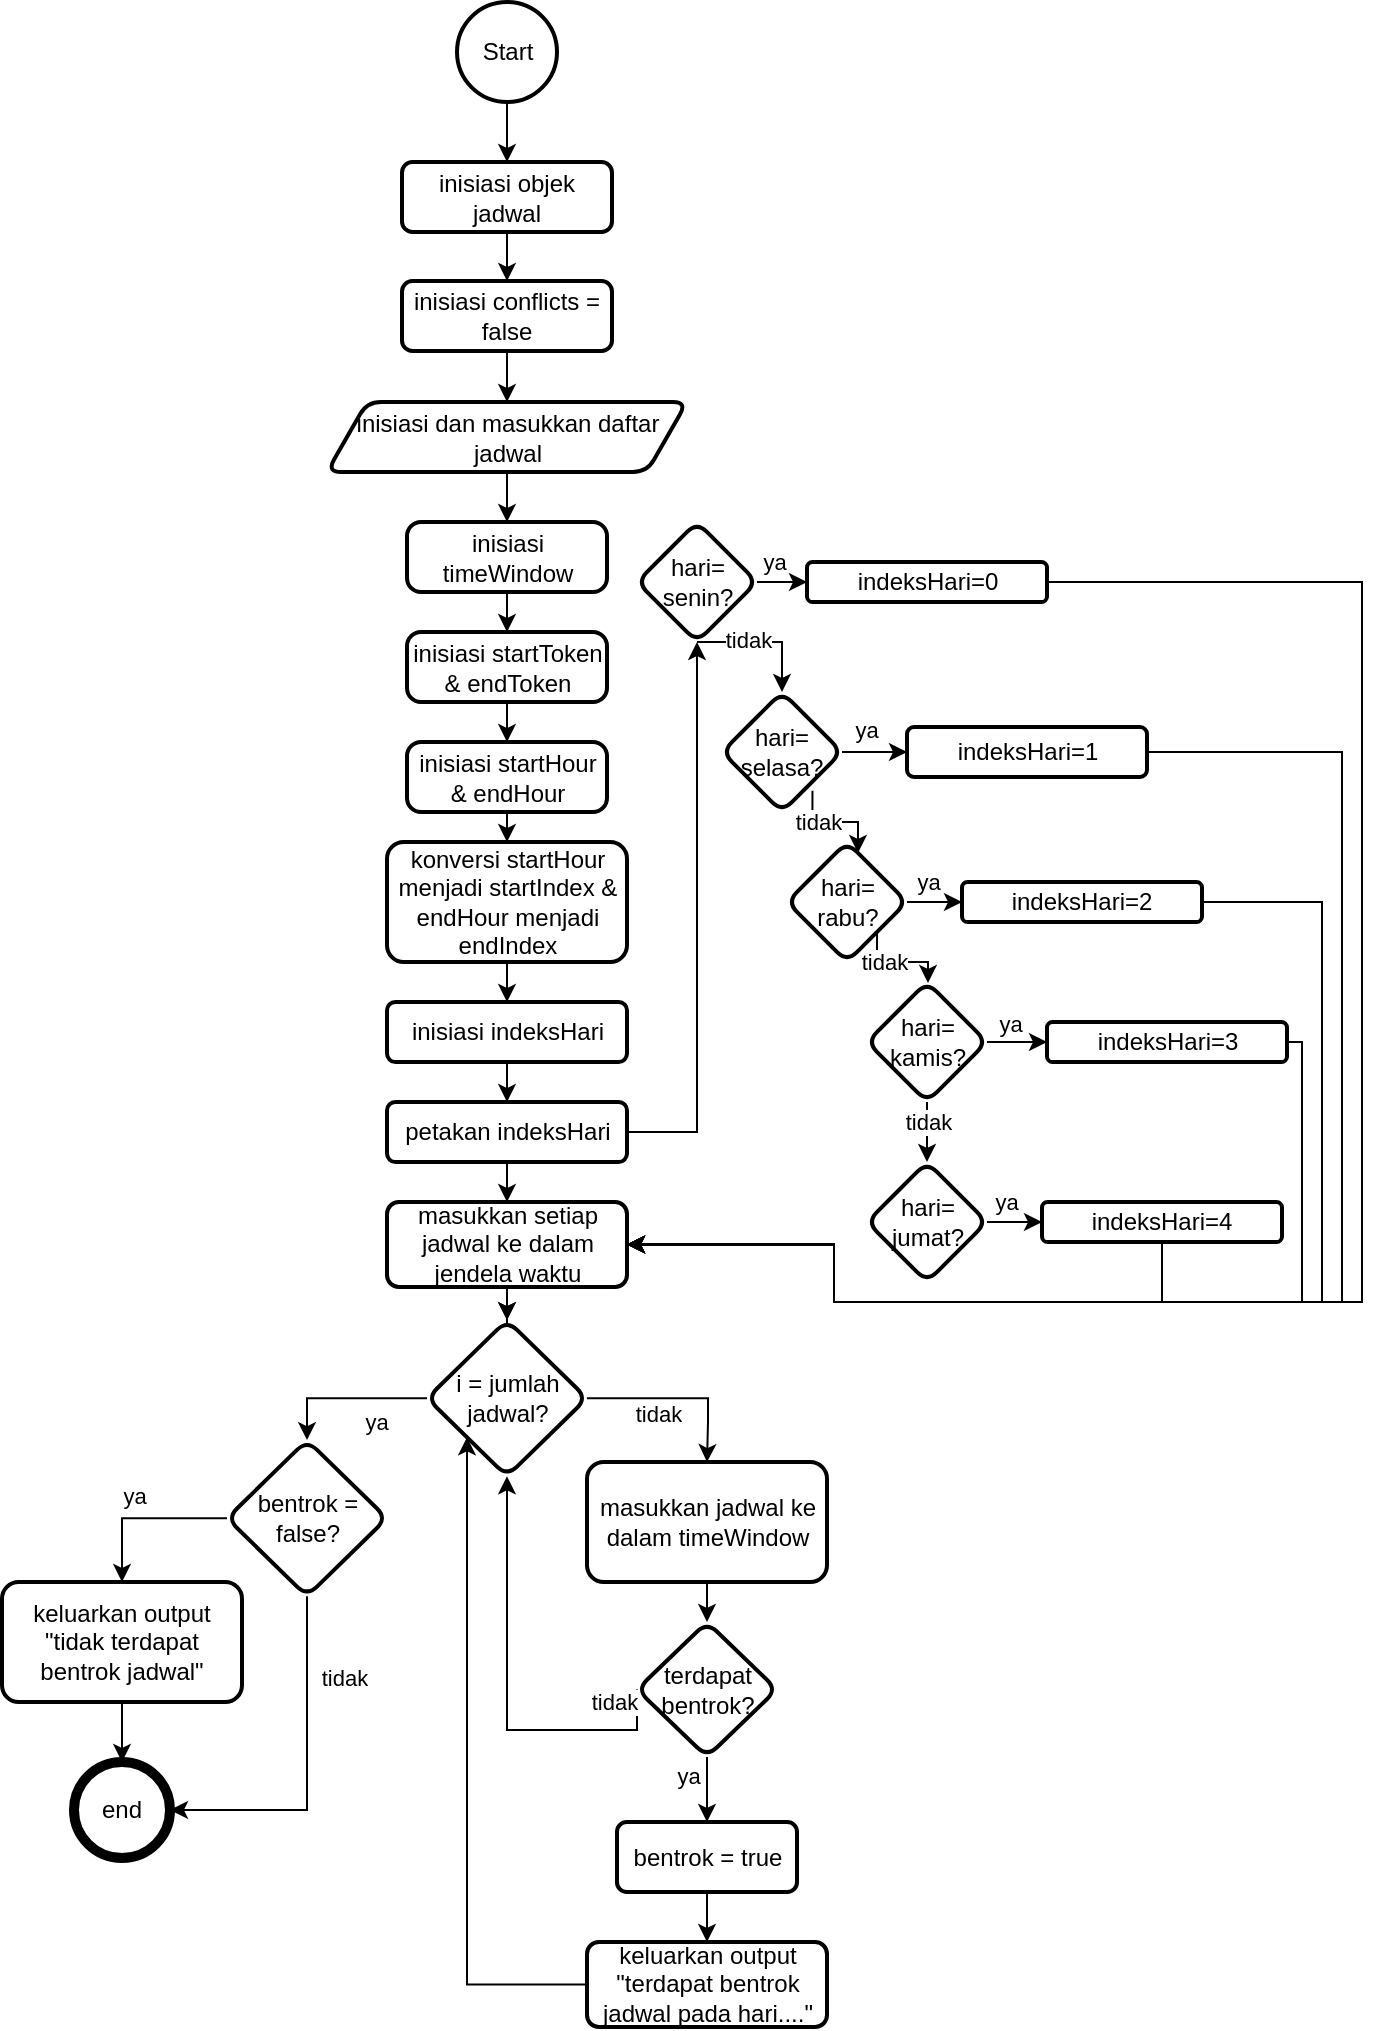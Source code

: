 <mxfile version="22.1.7" type="device">
  <diagram name="Page-1" id="ORiJ4p2Y7OBrZnJ2vjlo">
    <mxGraphModel dx="2762" dy="2129" grid="1" gridSize="10" guides="1" tooltips="1" connect="1" arrows="1" fold="1" page="1" pageScale="1" pageWidth="850" pageHeight="1100" math="0" shadow="0">
      <root>
        <mxCell id="0" />
        <mxCell id="1" parent="0" />
        <mxCell id="JpGX_lxm5MSLCuz8X1eI-36" value="" style="edgeStyle=orthogonalEdgeStyle;rounded=0;orthogonalLoop=1;jettySize=auto;html=1;" edge="1" parent="1" source="JpGX_lxm5MSLCuz8X1eI-2" target="JpGX_lxm5MSLCuz8X1eI-35">
          <mxGeometry relative="1" as="geometry" />
        </mxCell>
        <mxCell id="JpGX_lxm5MSLCuz8X1eI-2" value="Start" style="strokeWidth=2;html=1;shape=mxgraph.flowchart.start_2;whiteSpace=wrap;" vertex="1" parent="1">
          <mxGeometry x="67.5" y="-240" width="50" height="50" as="geometry" />
        </mxCell>
        <mxCell id="JpGX_lxm5MSLCuz8X1eI-39" value="" style="edgeStyle=orthogonalEdgeStyle;rounded=0;orthogonalLoop=1;jettySize=auto;html=1;" edge="1" parent="1" source="JpGX_lxm5MSLCuz8X1eI-4" target="JpGX_lxm5MSLCuz8X1eI-38">
          <mxGeometry relative="1" as="geometry" />
        </mxCell>
        <mxCell id="JpGX_lxm5MSLCuz8X1eI-4" value="inisiasi timeWindow" style="rounded=1;whiteSpace=wrap;html=1;absoluteArcSize=1;arcSize=14;strokeWidth=2;" vertex="1" parent="1">
          <mxGeometry x="42.5" y="20" width="100" height="35" as="geometry" />
        </mxCell>
        <mxCell id="JpGX_lxm5MSLCuz8X1eI-42" value="" style="edgeStyle=orthogonalEdgeStyle;rounded=0;orthogonalLoop=1;jettySize=auto;html=1;entryX=0.5;entryY=0;entryDx=0;entryDy=0;" edge="1" parent="1" source="JpGX_lxm5MSLCuz8X1eI-6" target="JpGX_lxm5MSLCuz8X1eI-4">
          <mxGeometry relative="1" as="geometry" />
        </mxCell>
        <mxCell id="JpGX_lxm5MSLCuz8X1eI-6" value="inisiasi dan masukkan daftar jadwal" style="shape=parallelogram;perimeter=parallelogramPerimeter;whiteSpace=wrap;html=1;fixedSize=1;rounded=1;arcSize=14;strokeWidth=2;" vertex="1" parent="1">
          <mxGeometry x="2.5" y="-40" width="180" height="35" as="geometry" />
        </mxCell>
        <mxCell id="JpGX_lxm5MSLCuz8X1eI-7" value="" style="edgeStyle=orthogonalEdgeStyle;rounded=0;orthogonalLoop=1;jettySize=auto;html=1;" edge="1" parent="1" source="JpGX_lxm5MSLCuz8X1eI-8" target="JpGX_lxm5MSLCuz8X1eI-13">
          <mxGeometry relative="1" as="geometry" />
        </mxCell>
        <mxCell id="JpGX_lxm5MSLCuz8X1eI-47" value="" style="edgeStyle=orthogonalEdgeStyle;rounded=0;orthogonalLoop=1;jettySize=auto;html=1;" edge="1" parent="1" source="JpGX_lxm5MSLCuz8X1eI-8" target="JpGX_lxm5MSLCuz8X1eI-13">
          <mxGeometry relative="1" as="geometry" />
        </mxCell>
        <mxCell id="JpGX_lxm5MSLCuz8X1eI-8" value="masukkan setiap jadwal ke dalam jendela waktu" style="whiteSpace=wrap;html=1;rounded=1;arcSize=14;strokeWidth=2;" vertex="1" parent="1">
          <mxGeometry x="32.5" y="360" width="120" height="42.5" as="geometry" />
        </mxCell>
        <mxCell id="JpGX_lxm5MSLCuz8X1eI-9" value="" style="edgeStyle=orthogonalEdgeStyle;rounded=0;orthogonalLoop=1;jettySize=auto;html=1;entryX=0.5;entryY=0;entryDx=0;entryDy=0;" edge="1" parent="1" source="JpGX_lxm5MSLCuz8X1eI-13" target="JpGX_lxm5MSLCuz8X1eI-15">
          <mxGeometry relative="1" as="geometry">
            <Array as="points">
              <mxPoint x="193" y="458" />
              <mxPoint x="193" y="470" />
            </Array>
          </mxGeometry>
        </mxCell>
        <mxCell id="JpGX_lxm5MSLCuz8X1eI-10" value="tidak" style="edgeLabel;html=1;align=center;verticalAlign=middle;resizable=0;points=[];" vertex="1" connectable="0" parent="JpGX_lxm5MSLCuz8X1eI-9">
          <mxGeometry x="-0.279" y="1" relative="1" as="geometry">
            <mxPoint x="2" y="9" as="offset" />
          </mxGeometry>
        </mxCell>
        <mxCell id="JpGX_lxm5MSLCuz8X1eI-11" value="" style="edgeStyle=orthogonalEdgeStyle;rounded=0;orthogonalLoop=1;jettySize=auto;html=1;entryX=0.5;entryY=0;entryDx=0;entryDy=0;" edge="1" parent="1" source="JpGX_lxm5MSLCuz8X1eI-13" target="JpGX_lxm5MSLCuz8X1eI-31">
          <mxGeometry relative="1" as="geometry" />
        </mxCell>
        <mxCell id="JpGX_lxm5MSLCuz8X1eI-12" value="ya" style="edgeLabel;html=1;align=center;verticalAlign=middle;resizable=0;points=[];" vertex="1" connectable="0" parent="JpGX_lxm5MSLCuz8X1eI-11">
          <mxGeometry x="-0.422" y="4" relative="1" as="geometry">
            <mxPoint x="-2" y="8" as="offset" />
          </mxGeometry>
        </mxCell>
        <mxCell id="JpGX_lxm5MSLCuz8X1eI-13" value="i = jumlah&lt;br&gt;jadwal?" style="rhombus;whiteSpace=wrap;html=1;rounded=1;arcSize=14;strokeWidth=2;" vertex="1" parent="1">
          <mxGeometry x="52.5" y="419.06" width="80" height="78.12" as="geometry" />
        </mxCell>
        <mxCell id="JpGX_lxm5MSLCuz8X1eI-14" style="edgeStyle=orthogonalEdgeStyle;rounded=0;orthogonalLoop=1;jettySize=auto;html=1;exitX=0.5;exitY=1;exitDx=0;exitDy=0;entryX=0.5;entryY=0;entryDx=0;entryDy=0;" edge="1" parent="1" source="JpGX_lxm5MSLCuz8X1eI-15" target="JpGX_lxm5MSLCuz8X1eI-22">
          <mxGeometry relative="1" as="geometry" />
        </mxCell>
        <mxCell id="JpGX_lxm5MSLCuz8X1eI-15" value="masukkan jadwal ke&lt;br&gt;dalam timeWindow" style="whiteSpace=wrap;html=1;rounded=1;arcSize=14;strokeWidth=2;" vertex="1" parent="1">
          <mxGeometry x="132.5" y="490.005" width="120" height="60" as="geometry" />
        </mxCell>
        <mxCell id="JpGX_lxm5MSLCuz8X1eI-44" value="" style="edgeStyle=orthogonalEdgeStyle;rounded=0;orthogonalLoop=1;jettySize=auto;html=1;" edge="1" parent="1" source="JpGX_lxm5MSLCuz8X1eI-17" target="JpGX_lxm5MSLCuz8X1eI-6">
          <mxGeometry relative="1" as="geometry" />
        </mxCell>
        <mxCell id="JpGX_lxm5MSLCuz8X1eI-17" value="inisiasi conflicts = false" style="rounded=1;whiteSpace=wrap;html=1;strokeWidth=2;" vertex="1" parent="1">
          <mxGeometry x="40" y="-100.5" width="105" height="35" as="geometry" />
        </mxCell>
        <mxCell id="JpGX_lxm5MSLCuz8X1eI-18" value="" style="edgeStyle=orthogonalEdgeStyle;rounded=0;orthogonalLoop=1;jettySize=auto;html=1;" edge="1" parent="1" source="JpGX_lxm5MSLCuz8X1eI-22" target="JpGX_lxm5MSLCuz8X1eI-24">
          <mxGeometry relative="1" as="geometry" />
        </mxCell>
        <mxCell id="JpGX_lxm5MSLCuz8X1eI-19" value="ya" style="edgeLabel;html=1;align=center;verticalAlign=middle;resizable=0;points=[];" vertex="1" connectable="0" parent="JpGX_lxm5MSLCuz8X1eI-18">
          <mxGeometry x="-0.149" y="-1" relative="1" as="geometry">
            <mxPoint x="-11" y="-11" as="offset" />
          </mxGeometry>
        </mxCell>
        <mxCell id="JpGX_lxm5MSLCuz8X1eI-20" style="edgeStyle=orthogonalEdgeStyle;rounded=0;orthogonalLoop=1;jettySize=auto;html=1;exitX=0;exitY=0.5;exitDx=0;exitDy=0;entryX=0.5;entryY=1;entryDx=0;entryDy=0;" edge="1" parent="1" source="JpGX_lxm5MSLCuz8X1eI-22" target="JpGX_lxm5MSLCuz8X1eI-13">
          <mxGeometry relative="1" as="geometry">
            <Array as="points">
              <mxPoint x="93" y="624" />
            </Array>
          </mxGeometry>
        </mxCell>
        <mxCell id="JpGX_lxm5MSLCuz8X1eI-21" value="tidak" style="edgeLabel;html=1;align=center;verticalAlign=middle;resizable=0;points=[];" vertex="1" connectable="0" parent="JpGX_lxm5MSLCuz8X1eI-20">
          <mxGeometry x="-0.556" y="2" relative="1" as="geometry">
            <mxPoint x="15" y="-16" as="offset" />
          </mxGeometry>
        </mxCell>
        <mxCell id="JpGX_lxm5MSLCuz8X1eI-22" value="terdapat&lt;br&gt;bentrok?" style="rhombus;whiteSpace=wrap;html=1;rounded=1;arcSize=14;strokeWidth=2;" vertex="1" parent="1">
          <mxGeometry x="157.5" y="570" width="70" height="67.5" as="geometry" />
        </mxCell>
        <mxCell id="JpGX_lxm5MSLCuz8X1eI-23" value="" style="edgeStyle=orthogonalEdgeStyle;rounded=0;orthogonalLoop=1;jettySize=auto;html=1;" edge="1" parent="1" source="JpGX_lxm5MSLCuz8X1eI-24" target="JpGX_lxm5MSLCuz8X1eI-26">
          <mxGeometry relative="1" as="geometry" />
        </mxCell>
        <mxCell id="JpGX_lxm5MSLCuz8X1eI-24" value="bentrok = true" style="whiteSpace=wrap;html=1;rounded=1;arcSize=14;strokeWidth=2;" vertex="1" parent="1">
          <mxGeometry x="147.5" y="670" width="90" height="35" as="geometry" />
        </mxCell>
        <mxCell id="JpGX_lxm5MSLCuz8X1eI-25" style="edgeStyle=orthogonalEdgeStyle;rounded=0;orthogonalLoop=1;jettySize=auto;html=1;exitX=0;exitY=0.5;exitDx=0;exitDy=0;entryX=0;entryY=1;entryDx=0;entryDy=0;" edge="1" parent="1" source="JpGX_lxm5MSLCuz8X1eI-26" target="JpGX_lxm5MSLCuz8X1eI-13">
          <mxGeometry relative="1" as="geometry" />
        </mxCell>
        <mxCell id="JpGX_lxm5MSLCuz8X1eI-26" value="keluarkan output&lt;br&gt;&quot;terdapat bentrok jadwal pada hari....&quot;" style="whiteSpace=wrap;html=1;rounded=1;arcSize=14;strokeWidth=2;" vertex="1" parent="1">
          <mxGeometry x="132.5" y="730" width="120" height="42.5" as="geometry" />
        </mxCell>
        <mxCell id="JpGX_lxm5MSLCuz8X1eI-27" value="" style="edgeStyle=orthogonalEdgeStyle;rounded=0;orthogonalLoop=1;jettySize=auto;html=1;exitX=0;exitY=0.5;exitDx=0;exitDy=0;" edge="1" parent="1" source="JpGX_lxm5MSLCuz8X1eI-31" target="JpGX_lxm5MSLCuz8X1eI-33">
          <mxGeometry relative="1" as="geometry" />
        </mxCell>
        <mxCell id="JpGX_lxm5MSLCuz8X1eI-28" value="ya" style="edgeLabel;html=1;align=center;verticalAlign=middle;resizable=0;points=[];" vertex="1" connectable="0" parent="JpGX_lxm5MSLCuz8X1eI-27">
          <mxGeometry x="0.067" y="-1" relative="1" as="geometry">
            <mxPoint x="-2" y="-10" as="offset" />
          </mxGeometry>
        </mxCell>
        <mxCell id="JpGX_lxm5MSLCuz8X1eI-29" style="edgeStyle=orthogonalEdgeStyle;rounded=0;orthogonalLoop=1;jettySize=auto;html=1;exitX=0.5;exitY=1;exitDx=0;exitDy=0;entryX=1;entryY=0.5;entryDx=0;entryDy=0;" edge="1" parent="1" source="JpGX_lxm5MSLCuz8X1eI-31" target="JpGX_lxm5MSLCuz8X1eI-34">
          <mxGeometry relative="1" as="geometry" />
        </mxCell>
        <mxCell id="JpGX_lxm5MSLCuz8X1eI-30" value="tidak" style="edgeLabel;html=1;align=center;verticalAlign=middle;resizable=0;points=[];" vertex="1" connectable="0" parent="JpGX_lxm5MSLCuz8X1eI-29">
          <mxGeometry x="-0.536" y="-3" relative="1" as="geometry">
            <mxPoint x="21" as="offset" />
          </mxGeometry>
        </mxCell>
        <mxCell id="JpGX_lxm5MSLCuz8X1eI-31" value="bentrok = false?" style="rhombus;whiteSpace=wrap;html=1;rounded=1;arcSize=14;strokeWidth=2;" vertex="1" parent="1">
          <mxGeometry x="-47.5" y="479.06" width="80" height="78.12" as="geometry" />
        </mxCell>
        <mxCell id="JpGX_lxm5MSLCuz8X1eI-32" value="" style="edgeStyle=orthogonalEdgeStyle;rounded=0;orthogonalLoop=1;jettySize=auto;html=1;" edge="1" parent="1" source="JpGX_lxm5MSLCuz8X1eI-33" target="JpGX_lxm5MSLCuz8X1eI-34">
          <mxGeometry relative="1" as="geometry" />
        </mxCell>
        <mxCell id="JpGX_lxm5MSLCuz8X1eI-33" value="keluarkan output&lt;br&gt;&quot;tidak terdapat bentrok jadwal&quot;" style="whiteSpace=wrap;html=1;rounded=1;arcSize=14;strokeWidth=2;" vertex="1" parent="1">
          <mxGeometry x="-160" y="550" width="120" height="60" as="geometry" />
        </mxCell>
        <mxCell id="JpGX_lxm5MSLCuz8X1eI-34" value="end" style="shape=ellipse;html=1;dashed=0;whiteSpace=wrap;aspect=fixed;strokeWidth=5;perimeter=ellipsePerimeter;" vertex="1" parent="1">
          <mxGeometry x="-124" y="640" width="48" height="48" as="geometry" />
        </mxCell>
        <mxCell id="JpGX_lxm5MSLCuz8X1eI-37" value="" style="edgeStyle=orthogonalEdgeStyle;rounded=0;orthogonalLoop=1;jettySize=auto;html=1;" edge="1" parent="1" source="JpGX_lxm5MSLCuz8X1eI-35" target="JpGX_lxm5MSLCuz8X1eI-17">
          <mxGeometry relative="1" as="geometry" />
        </mxCell>
        <mxCell id="JpGX_lxm5MSLCuz8X1eI-35" value="inisiasi objek jadwal" style="rounded=1;whiteSpace=wrap;html=1;strokeWidth=2;" vertex="1" parent="1">
          <mxGeometry x="40" y="-160" width="105" height="35" as="geometry" />
        </mxCell>
        <mxCell id="JpGX_lxm5MSLCuz8X1eI-45" value="" style="edgeStyle=orthogonalEdgeStyle;rounded=0;orthogonalLoop=1;jettySize=auto;html=1;" edge="1" parent="1" source="JpGX_lxm5MSLCuz8X1eI-38" target="JpGX_lxm5MSLCuz8X1eI-40">
          <mxGeometry relative="1" as="geometry" />
        </mxCell>
        <mxCell id="JpGX_lxm5MSLCuz8X1eI-38" value="inisiasi startToken &amp;amp; endToken" style="rounded=1;whiteSpace=wrap;html=1;absoluteArcSize=1;arcSize=14;strokeWidth=2;" vertex="1" parent="1">
          <mxGeometry x="42.5" y="75" width="100" height="35" as="geometry" />
        </mxCell>
        <mxCell id="JpGX_lxm5MSLCuz8X1eI-51" style="edgeStyle=orthogonalEdgeStyle;rounded=0;orthogonalLoop=1;jettySize=auto;html=1;exitX=0.5;exitY=1;exitDx=0;exitDy=0;entryX=0.5;entryY=0;entryDx=0;entryDy=0;" edge="1" parent="1" source="JpGX_lxm5MSLCuz8X1eI-40" target="JpGX_lxm5MSLCuz8X1eI-49">
          <mxGeometry relative="1" as="geometry" />
        </mxCell>
        <mxCell id="JpGX_lxm5MSLCuz8X1eI-40" value="inisiasi startHour &amp;amp; endHour" style="rounded=1;whiteSpace=wrap;html=1;absoluteArcSize=1;arcSize=14;strokeWidth=2;" vertex="1" parent="1">
          <mxGeometry x="42.5" y="130" width="100" height="35" as="geometry" />
        </mxCell>
        <mxCell id="JpGX_lxm5MSLCuz8X1eI-54" value="" style="edgeStyle=orthogonalEdgeStyle;rounded=0;orthogonalLoop=1;jettySize=auto;html=1;" edge="1" parent="1" source="JpGX_lxm5MSLCuz8X1eI-49" target="JpGX_lxm5MSLCuz8X1eI-53">
          <mxGeometry relative="1" as="geometry" />
        </mxCell>
        <mxCell id="JpGX_lxm5MSLCuz8X1eI-49" value="konversi startHour menjadi startIndex &amp;amp; endHour menjadi endIndex" style="whiteSpace=wrap;html=1;rounded=1;arcSize=14;strokeWidth=2;" vertex="1" parent="1">
          <mxGeometry x="32.5" y="180" width="120" height="60" as="geometry" />
        </mxCell>
        <mxCell id="JpGX_lxm5MSLCuz8X1eI-56" value="" style="edgeStyle=orthogonalEdgeStyle;rounded=0;orthogonalLoop=1;jettySize=auto;html=1;" edge="1" parent="1" source="JpGX_lxm5MSLCuz8X1eI-53" target="JpGX_lxm5MSLCuz8X1eI-55">
          <mxGeometry relative="1" as="geometry" />
        </mxCell>
        <mxCell id="JpGX_lxm5MSLCuz8X1eI-53" value="inisiasi indeksHari" style="rounded=1;whiteSpace=wrap;html=1;arcSize=14;strokeWidth=2;" vertex="1" parent="1">
          <mxGeometry x="32.5" y="260" width="120" height="30" as="geometry" />
        </mxCell>
        <mxCell id="JpGX_lxm5MSLCuz8X1eI-58" style="edgeStyle=orthogonalEdgeStyle;rounded=0;orthogonalLoop=1;jettySize=auto;html=1;exitX=0.5;exitY=1;exitDx=0;exitDy=0;entryX=0.5;entryY=0;entryDx=0;entryDy=0;" edge="1" parent="1" source="JpGX_lxm5MSLCuz8X1eI-55" target="JpGX_lxm5MSLCuz8X1eI-8">
          <mxGeometry relative="1" as="geometry" />
        </mxCell>
        <mxCell id="JpGX_lxm5MSLCuz8X1eI-60" value="" style="edgeStyle=orthogonalEdgeStyle;rounded=0;orthogonalLoop=1;jettySize=auto;html=1;" edge="1" parent="1" source="JpGX_lxm5MSLCuz8X1eI-55" target="JpGX_lxm5MSLCuz8X1eI-59">
          <mxGeometry relative="1" as="geometry" />
        </mxCell>
        <mxCell id="JpGX_lxm5MSLCuz8X1eI-55" value="petakan indeksHari" style="whiteSpace=wrap;html=1;rounded=1;arcSize=14;strokeWidth=2;" vertex="1" parent="1">
          <mxGeometry x="32.5" y="310" width="120" height="30" as="geometry" />
        </mxCell>
        <mxCell id="JpGX_lxm5MSLCuz8X1eI-62" value="" style="edgeStyle=orthogonalEdgeStyle;rounded=0;orthogonalLoop=1;jettySize=auto;html=1;" edge="1" parent="1" source="JpGX_lxm5MSLCuz8X1eI-59" target="JpGX_lxm5MSLCuz8X1eI-61">
          <mxGeometry relative="1" as="geometry" />
        </mxCell>
        <mxCell id="JpGX_lxm5MSLCuz8X1eI-63" value="ya" style="edgeLabel;html=1;align=center;verticalAlign=middle;resizable=0;points=[];" vertex="1" connectable="0" parent="JpGX_lxm5MSLCuz8X1eI-62">
          <mxGeometry x="-0.567" y="-1" relative="1" as="geometry">
            <mxPoint x="-4" y="-11" as="offset" />
          </mxGeometry>
        </mxCell>
        <mxCell id="JpGX_lxm5MSLCuz8X1eI-67" value="" style="edgeStyle=orthogonalEdgeStyle;rounded=0;orthogonalLoop=1;jettySize=auto;html=1;entryX=0.5;entryY=0;entryDx=0;entryDy=0;" edge="1" parent="1" source="JpGX_lxm5MSLCuz8X1eI-59" target="JpGX_lxm5MSLCuz8X1eI-66">
          <mxGeometry relative="1" as="geometry">
            <Array as="points">
              <mxPoint x="230" y="80" />
            </Array>
          </mxGeometry>
        </mxCell>
        <mxCell id="JpGX_lxm5MSLCuz8X1eI-68" value="tidak" style="edgeLabel;html=1;align=center;verticalAlign=middle;resizable=0;points=[];" vertex="1" connectable="0" parent="JpGX_lxm5MSLCuz8X1eI-67">
          <mxGeometry x="-0.262" y="1" relative="1" as="geometry">
            <mxPoint as="offset" />
          </mxGeometry>
        </mxCell>
        <mxCell id="JpGX_lxm5MSLCuz8X1eI-59" value="hari=&lt;br&gt;senin?" style="rhombus;whiteSpace=wrap;html=1;rounded=1;arcSize=14;strokeWidth=2;" vertex="1" parent="1">
          <mxGeometry x="157.5" y="20" width="60" height="60" as="geometry" />
        </mxCell>
        <mxCell id="JpGX_lxm5MSLCuz8X1eI-95" style="edgeStyle=orthogonalEdgeStyle;rounded=0;orthogonalLoop=1;jettySize=auto;html=1;exitX=1;exitY=0.5;exitDx=0;exitDy=0;entryX=1;entryY=0.5;entryDx=0;entryDy=0;" edge="1" parent="1" source="JpGX_lxm5MSLCuz8X1eI-61" target="JpGX_lxm5MSLCuz8X1eI-8">
          <mxGeometry relative="1" as="geometry">
            <Array as="points">
              <mxPoint x="520" y="50" />
              <mxPoint x="520" y="410" />
              <mxPoint x="256" y="410" />
              <mxPoint x="256" y="381" />
            </Array>
          </mxGeometry>
        </mxCell>
        <mxCell id="JpGX_lxm5MSLCuz8X1eI-61" value="indeksHari=0" style="whiteSpace=wrap;html=1;rounded=1;arcSize=14;strokeWidth=2;" vertex="1" parent="1">
          <mxGeometry x="242.5" y="40" width="120" height="20" as="geometry" />
        </mxCell>
        <mxCell id="JpGX_lxm5MSLCuz8X1eI-74" style="edgeStyle=orthogonalEdgeStyle;rounded=0;orthogonalLoop=1;jettySize=auto;html=1;exitX=1;exitY=0.5;exitDx=0;exitDy=0;entryX=0;entryY=0.5;entryDx=0;entryDy=0;" edge="1" parent="1" source="JpGX_lxm5MSLCuz8X1eI-66" target="JpGX_lxm5MSLCuz8X1eI-71">
          <mxGeometry relative="1" as="geometry" />
        </mxCell>
        <mxCell id="JpGX_lxm5MSLCuz8X1eI-75" value="ya" style="edgeLabel;html=1;align=center;verticalAlign=middle;resizable=0;points=[];" vertex="1" connectable="0" parent="JpGX_lxm5MSLCuz8X1eI-74">
          <mxGeometry x="-0.297" y="3" relative="1" as="geometry">
            <mxPoint y="-8" as="offset" />
          </mxGeometry>
        </mxCell>
        <mxCell id="JpGX_lxm5MSLCuz8X1eI-77" value="" style="edgeStyle=orthogonalEdgeStyle;rounded=0;orthogonalLoop=1;jettySize=auto;html=1;exitX=0.754;exitY=0.822;exitDx=0;exitDy=0;exitPerimeter=0;" edge="1" parent="1" source="JpGX_lxm5MSLCuz8X1eI-66" target="JpGX_lxm5MSLCuz8X1eI-76">
          <mxGeometry relative="1" as="geometry">
            <Array as="points">
              <mxPoint x="245" y="170" />
              <mxPoint x="268" y="170" />
            </Array>
          </mxGeometry>
        </mxCell>
        <mxCell id="JpGX_lxm5MSLCuz8X1eI-78" value="tidak" style="edgeLabel;html=1;align=center;verticalAlign=middle;resizable=0;points=[];" vertex="1" connectable="0" parent="JpGX_lxm5MSLCuz8X1eI-77">
          <mxGeometry x="-0.316" relative="1" as="geometry">
            <mxPoint as="offset" />
          </mxGeometry>
        </mxCell>
        <mxCell id="JpGX_lxm5MSLCuz8X1eI-66" value="hari=&lt;br&gt;selasa?" style="rhombus;whiteSpace=wrap;html=1;rounded=1;arcSize=14;strokeWidth=2;" vertex="1" parent="1">
          <mxGeometry x="200" y="105" width="60" height="60" as="geometry" />
        </mxCell>
        <mxCell id="JpGX_lxm5MSLCuz8X1eI-96" style="edgeStyle=orthogonalEdgeStyle;rounded=0;orthogonalLoop=1;jettySize=auto;html=1;exitX=1;exitY=0.5;exitDx=0;exitDy=0;entryX=1;entryY=0.5;entryDx=0;entryDy=0;" edge="1" parent="1" source="JpGX_lxm5MSLCuz8X1eI-71" target="JpGX_lxm5MSLCuz8X1eI-8">
          <mxGeometry relative="1" as="geometry">
            <Array as="points">
              <mxPoint x="510" y="135" />
              <mxPoint x="510" y="410" />
              <mxPoint x="256" y="410" />
              <mxPoint x="256" y="381" />
            </Array>
          </mxGeometry>
        </mxCell>
        <mxCell id="JpGX_lxm5MSLCuz8X1eI-71" value="indeksHari=1" style="whiteSpace=wrap;html=1;rounded=1;arcSize=14;strokeWidth=2;" vertex="1" parent="1">
          <mxGeometry x="292.5" y="122.5" width="120" height="25" as="geometry" />
        </mxCell>
        <mxCell id="JpGX_lxm5MSLCuz8X1eI-80" value="" style="edgeStyle=orthogonalEdgeStyle;rounded=0;orthogonalLoop=1;jettySize=auto;html=1;" edge="1" parent="1" source="JpGX_lxm5MSLCuz8X1eI-76" target="JpGX_lxm5MSLCuz8X1eI-79">
          <mxGeometry relative="1" as="geometry" />
        </mxCell>
        <mxCell id="JpGX_lxm5MSLCuz8X1eI-81" value="ya" style="edgeLabel;html=1;align=center;verticalAlign=middle;resizable=0;points=[];" vertex="1" connectable="0" parent="JpGX_lxm5MSLCuz8X1eI-80">
          <mxGeometry x="-0.685" y="-2" relative="1" as="geometry">
            <mxPoint x="2" y="-12" as="offset" />
          </mxGeometry>
        </mxCell>
        <mxCell id="JpGX_lxm5MSLCuz8X1eI-83" value="" style="edgeStyle=orthogonalEdgeStyle;rounded=0;orthogonalLoop=1;jettySize=auto;html=1;exitX=1;exitY=1;exitDx=0;exitDy=0;" edge="1" parent="1" source="JpGX_lxm5MSLCuz8X1eI-76" target="JpGX_lxm5MSLCuz8X1eI-82">
          <mxGeometry relative="1" as="geometry">
            <Array as="points">
              <mxPoint x="278" y="240" />
              <mxPoint x="303" y="240" />
            </Array>
          </mxGeometry>
        </mxCell>
        <mxCell id="JpGX_lxm5MSLCuz8X1eI-84" value="tidak" style="edgeLabel;html=1;align=center;verticalAlign=middle;resizable=0;points=[];" vertex="1" connectable="0" parent="JpGX_lxm5MSLCuz8X1eI-83">
          <mxGeometry x="-0.283" relative="1" as="geometry">
            <mxPoint as="offset" />
          </mxGeometry>
        </mxCell>
        <mxCell id="JpGX_lxm5MSLCuz8X1eI-76" value="hari=&lt;br&gt;rabu?" style="rhombus;whiteSpace=wrap;html=1;rounded=1;arcSize=14;strokeWidth=2;" vertex="1" parent="1">
          <mxGeometry x="232.5" y="180" width="60" height="60" as="geometry" />
        </mxCell>
        <mxCell id="JpGX_lxm5MSLCuz8X1eI-97" style="edgeStyle=orthogonalEdgeStyle;rounded=0;orthogonalLoop=1;jettySize=auto;html=1;exitX=1;exitY=0.5;exitDx=0;exitDy=0;entryX=1;entryY=0.5;entryDx=0;entryDy=0;" edge="1" parent="1" source="JpGX_lxm5MSLCuz8X1eI-79" target="JpGX_lxm5MSLCuz8X1eI-8">
          <mxGeometry relative="1" as="geometry">
            <Array as="points">
              <mxPoint x="500" y="210" />
              <mxPoint x="500" y="410" />
              <mxPoint x="256" y="410" />
              <mxPoint x="256" y="381" />
            </Array>
          </mxGeometry>
        </mxCell>
        <mxCell id="JpGX_lxm5MSLCuz8X1eI-79" value="indeksHari=2" style="whiteSpace=wrap;html=1;rounded=1;arcSize=14;strokeWidth=2;" vertex="1" parent="1">
          <mxGeometry x="320" y="200" width="120" height="20" as="geometry" />
        </mxCell>
        <mxCell id="JpGX_lxm5MSLCuz8X1eI-86" value="" style="edgeStyle=orthogonalEdgeStyle;rounded=0;orthogonalLoop=1;jettySize=auto;html=1;" edge="1" parent="1" source="JpGX_lxm5MSLCuz8X1eI-82" target="JpGX_lxm5MSLCuz8X1eI-85">
          <mxGeometry relative="1" as="geometry" />
        </mxCell>
        <mxCell id="JpGX_lxm5MSLCuz8X1eI-87" value="ya" style="edgeLabel;html=1;align=center;verticalAlign=middle;resizable=0;points=[];" vertex="1" connectable="0" parent="JpGX_lxm5MSLCuz8X1eI-86">
          <mxGeometry x="-0.269" y="2" relative="1" as="geometry">
            <mxPoint x="-7" y="-7" as="offset" />
          </mxGeometry>
        </mxCell>
        <mxCell id="JpGX_lxm5MSLCuz8X1eI-89" value="" style="edgeStyle=orthogonalEdgeStyle;rounded=0;orthogonalLoop=1;jettySize=auto;html=1;" edge="1" parent="1" source="JpGX_lxm5MSLCuz8X1eI-82" target="JpGX_lxm5MSLCuz8X1eI-88">
          <mxGeometry relative="1" as="geometry" />
        </mxCell>
        <mxCell id="JpGX_lxm5MSLCuz8X1eI-90" value="tidak" style="edgeLabel;html=1;align=center;verticalAlign=middle;resizable=0;points=[];" vertex="1" connectable="0" parent="JpGX_lxm5MSLCuz8X1eI-89">
          <mxGeometry x="-0.604" y="1" relative="1" as="geometry">
            <mxPoint x="-1" as="offset" />
          </mxGeometry>
        </mxCell>
        <mxCell id="JpGX_lxm5MSLCuz8X1eI-82" value="hari=&lt;br&gt;kamis?" style="rhombus;whiteSpace=wrap;html=1;rounded=1;arcSize=14;strokeWidth=2;" vertex="1" parent="1">
          <mxGeometry x="272.5" y="250" width="60" height="60" as="geometry" />
        </mxCell>
        <mxCell id="JpGX_lxm5MSLCuz8X1eI-98" style="edgeStyle=orthogonalEdgeStyle;rounded=0;orthogonalLoop=1;jettySize=auto;html=1;exitX=1;exitY=0.5;exitDx=0;exitDy=0;entryX=1;entryY=0.5;entryDx=0;entryDy=0;" edge="1" parent="1" source="JpGX_lxm5MSLCuz8X1eI-85" target="JpGX_lxm5MSLCuz8X1eI-8">
          <mxGeometry relative="1" as="geometry">
            <mxPoint x="150" y="380" as="targetPoint" />
            <Array as="points">
              <mxPoint x="490" y="280" />
              <mxPoint x="490" y="410" />
              <mxPoint x="256" y="410" />
              <mxPoint x="256" y="381" />
            </Array>
          </mxGeometry>
        </mxCell>
        <mxCell id="JpGX_lxm5MSLCuz8X1eI-85" value="indeksHari=3" style="whiteSpace=wrap;html=1;rounded=1;arcSize=14;strokeWidth=2;" vertex="1" parent="1">
          <mxGeometry x="362.5" y="270" width="120" height="20" as="geometry" />
        </mxCell>
        <mxCell id="JpGX_lxm5MSLCuz8X1eI-92" value="" style="edgeStyle=orthogonalEdgeStyle;rounded=0;orthogonalLoop=1;jettySize=auto;html=1;" edge="1" parent="1" source="JpGX_lxm5MSLCuz8X1eI-88" target="JpGX_lxm5MSLCuz8X1eI-91">
          <mxGeometry relative="1" as="geometry" />
        </mxCell>
        <mxCell id="JpGX_lxm5MSLCuz8X1eI-93" value="ya" style="edgeLabel;html=1;align=center;verticalAlign=middle;resizable=0;points=[];" vertex="1" connectable="0" parent="JpGX_lxm5MSLCuz8X1eI-92">
          <mxGeometry x="0.166" relative="1" as="geometry">
            <mxPoint y="-10" as="offset" />
          </mxGeometry>
        </mxCell>
        <mxCell id="JpGX_lxm5MSLCuz8X1eI-88" value="hari=&lt;br&gt;jumat?" style="rhombus;whiteSpace=wrap;html=1;rounded=1;arcSize=14;strokeWidth=2;" vertex="1" parent="1">
          <mxGeometry x="272.5" y="340" width="60" height="60" as="geometry" />
        </mxCell>
        <mxCell id="JpGX_lxm5MSLCuz8X1eI-94" style="edgeStyle=orthogonalEdgeStyle;rounded=0;orthogonalLoop=1;jettySize=auto;html=1;exitX=0.5;exitY=1;exitDx=0;exitDy=0;entryX=1;entryY=0.5;entryDx=0;entryDy=0;" edge="1" parent="1" source="JpGX_lxm5MSLCuz8X1eI-91" target="JpGX_lxm5MSLCuz8X1eI-8">
          <mxGeometry relative="1" as="geometry">
            <Array as="points">
              <mxPoint x="420" y="410" />
              <mxPoint x="256" y="410" />
              <mxPoint x="256" y="381" />
            </Array>
          </mxGeometry>
        </mxCell>
        <mxCell id="JpGX_lxm5MSLCuz8X1eI-91" value="indeksHari=4" style="whiteSpace=wrap;html=1;rounded=1;arcSize=14;strokeWidth=2;" vertex="1" parent="1">
          <mxGeometry x="360" y="360" width="120" height="20" as="geometry" />
        </mxCell>
      </root>
    </mxGraphModel>
  </diagram>
</mxfile>
